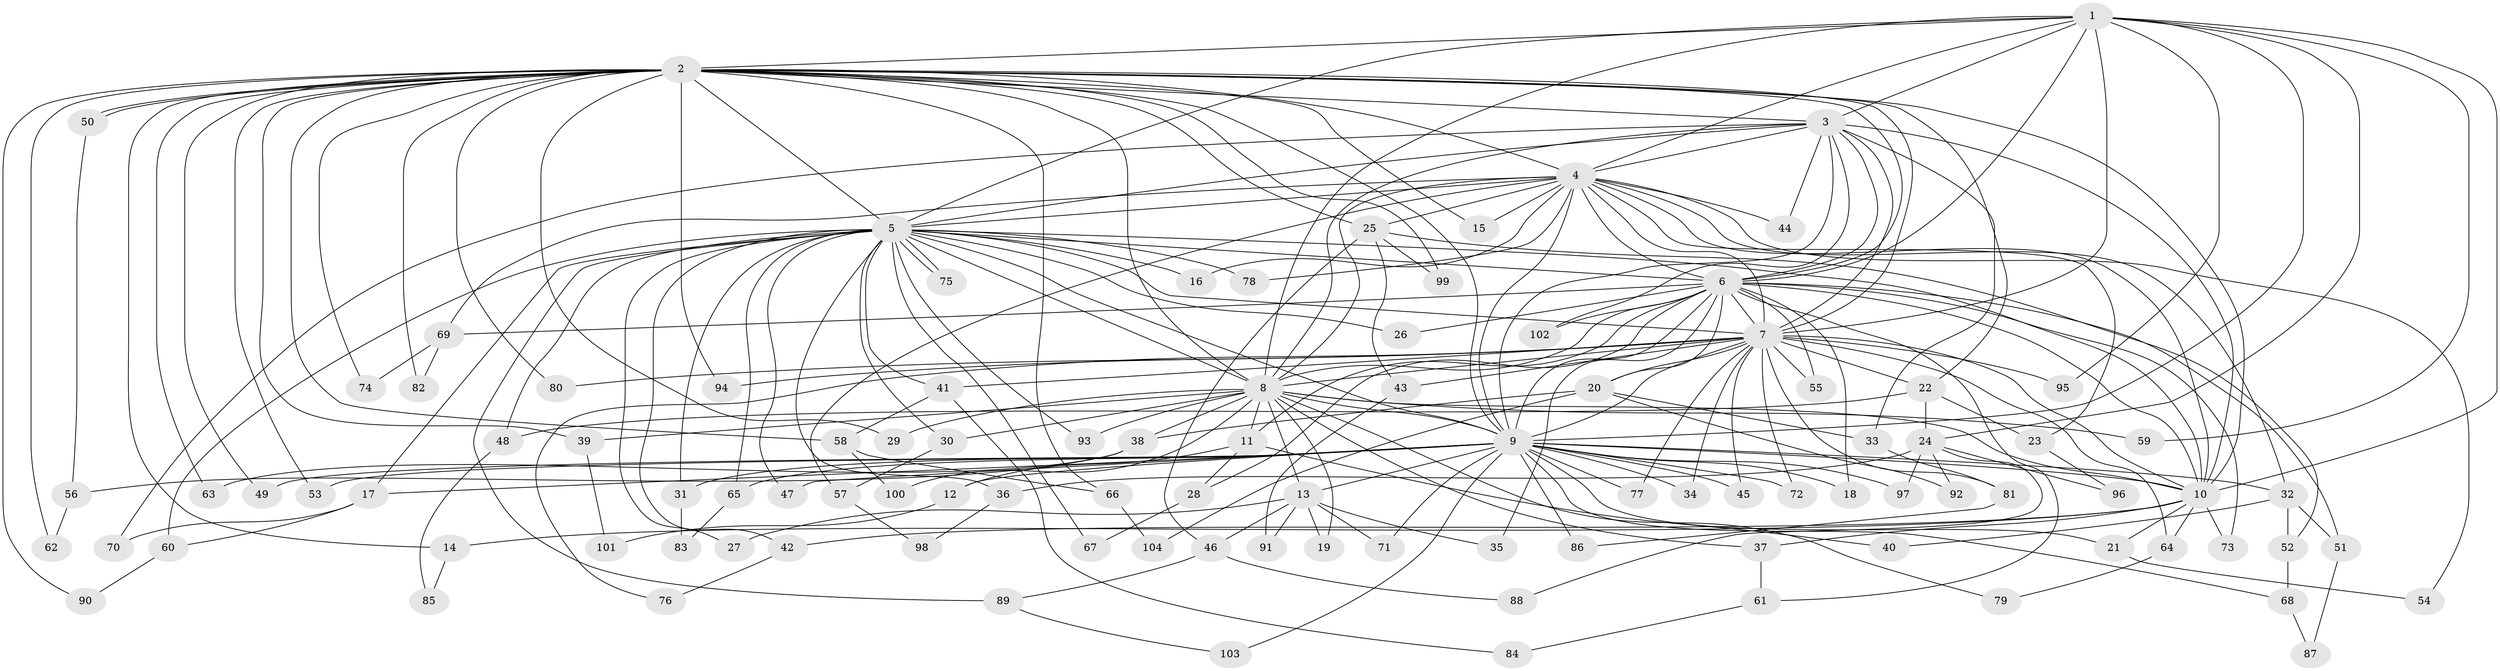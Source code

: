 // Generated by graph-tools (version 1.1) at 2025/49/03/09/25 03:49:30]
// undirected, 104 vertices, 233 edges
graph export_dot {
graph [start="1"]
  node [color=gray90,style=filled];
  1;
  2;
  3;
  4;
  5;
  6;
  7;
  8;
  9;
  10;
  11;
  12;
  13;
  14;
  15;
  16;
  17;
  18;
  19;
  20;
  21;
  22;
  23;
  24;
  25;
  26;
  27;
  28;
  29;
  30;
  31;
  32;
  33;
  34;
  35;
  36;
  37;
  38;
  39;
  40;
  41;
  42;
  43;
  44;
  45;
  46;
  47;
  48;
  49;
  50;
  51;
  52;
  53;
  54;
  55;
  56;
  57;
  58;
  59;
  60;
  61;
  62;
  63;
  64;
  65;
  66;
  67;
  68;
  69;
  70;
  71;
  72;
  73;
  74;
  75;
  76;
  77;
  78;
  79;
  80;
  81;
  82;
  83;
  84;
  85;
  86;
  87;
  88;
  89;
  90;
  91;
  92;
  93;
  94;
  95;
  96;
  97;
  98;
  99;
  100;
  101;
  102;
  103;
  104;
  1 -- 2;
  1 -- 3;
  1 -- 4;
  1 -- 5;
  1 -- 6;
  1 -- 7;
  1 -- 8;
  1 -- 9;
  1 -- 10;
  1 -- 24;
  1 -- 59;
  1 -- 95;
  2 -- 3;
  2 -- 4;
  2 -- 5;
  2 -- 6;
  2 -- 7;
  2 -- 8;
  2 -- 9;
  2 -- 10;
  2 -- 14;
  2 -- 15;
  2 -- 22;
  2 -- 25;
  2 -- 29;
  2 -- 39;
  2 -- 49;
  2 -- 50;
  2 -- 50;
  2 -- 53;
  2 -- 58;
  2 -- 62;
  2 -- 63;
  2 -- 66;
  2 -- 74;
  2 -- 80;
  2 -- 82;
  2 -- 90;
  2 -- 94;
  2 -- 99;
  3 -- 4;
  3 -- 5;
  3 -- 6;
  3 -- 7;
  3 -- 8;
  3 -- 9;
  3 -- 10;
  3 -- 33;
  3 -- 44;
  3 -- 70;
  3 -- 102;
  4 -- 5;
  4 -- 6;
  4 -- 7;
  4 -- 8;
  4 -- 9;
  4 -- 10;
  4 -- 15;
  4 -- 16;
  4 -- 23;
  4 -- 25;
  4 -- 32;
  4 -- 44;
  4 -- 54;
  4 -- 57;
  4 -- 69;
  4 -- 78;
  5 -- 6;
  5 -- 7;
  5 -- 8;
  5 -- 9;
  5 -- 10;
  5 -- 16;
  5 -- 17;
  5 -- 26;
  5 -- 27;
  5 -- 30;
  5 -- 31;
  5 -- 36;
  5 -- 41;
  5 -- 42;
  5 -- 47;
  5 -- 48;
  5 -- 60;
  5 -- 65;
  5 -- 67;
  5 -- 75;
  5 -- 75;
  5 -- 78;
  5 -- 89;
  5 -- 93;
  6 -- 7;
  6 -- 8;
  6 -- 9;
  6 -- 10;
  6 -- 11;
  6 -- 18;
  6 -- 20;
  6 -- 26;
  6 -- 28;
  6 -- 35;
  6 -- 51;
  6 -- 55;
  6 -- 61;
  6 -- 69;
  6 -- 73;
  6 -- 102;
  7 -- 8;
  7 -- 9;
  7 -- 10;
  7 -- 20;
  7 -- 22;
  7 -- 34;
  7 -- 41;
  7 -- 43;
  7 -- 45;
  7 -- 55;
  7 -- 64;
  7 -- 72;
  7 -- 76;
  7 -- 77;
  7 -- 80;
  7 -- 81;
  7 -- 94;
  7 -- 95;
  8 -- 9;
  8 -- 10;
  8 -- 11;
  8 -- 13;
  8 -- 19;
  8 -- 29;
  8 -- 30;
  8 -- 37;
  8 -- 38;
  8 -- 39;
  8 -- 59;
  8 -- 79;
  8 -- 93;
  8 -- 100;
  9 -- 10;
  9 -- 12;
  9 -- 13;
  9 -- 17;
  9 -- 18;
  9 -- 21;
  9 -- 31;
  9 -- 32;
  9 -- 34;
  9 -- 45;
  9 -- 47;
  9 -- 49;
  9 -- 53;
  9 -- 65;
  9 -- 68;
  9 -- 71;
  9 -- 72;
  9 -- 77;
  9 -- 86;
  9 -- 97;
  9 -- 103;
  10 -- 14;
  10 -- 21;
  10 -- 37;
  10 -- 42;
  10 -- 64;
  10 -- 73;
  11 -- 12;
  11 -- 28;
  11 -- 40;
  12 -- 101;
  13 -- 19;
  13 -- 27;
  13 -- 35;
  13 -- 46;
  13 -- 71;
  13 -- 91;
  14 -- 85;
  17 -- 60;
  17 -- 70;
  20 -- 33;
  20 -- 38;
  20 -- 92;
  20 -- 104;
  21 -- 54;
  22 -- 23;
  22 -- 24;
  22 -- 48;
  23 -- 96;
  24 -- 36;
  24 -- 88;
  24 -- 92;
  24 -- 96;
  24 -- 97;
  25 -- 43;
  25 -- 46;
  25 -- 52;
  25 -- 99;
  28 -- 67;
  30 -- 57;
  31 -- 83;
  32 -- 40;
  32 -- 51;
  32 -- 52;
  33 -- 81;
  36 -- 98;
  37 -- 61;
  38 -- 56;
  38 -- 63;
  39 -- 101;
  41 -- 58;
  41 -- 84;
  42 -- 76;
  43 -- 91;
  46 -- 88;
  46 -- 89;
  48 -- 85;
  50 -- 56;
  51 -- 87;
  52 -- 68;
  56 -- 62;
  57 -- 98;
  58 -- 66;
  58 -- 100;
  60 -- 90;
  61 -- 84;
  64 -- 79;
  65 -- 83;
  66 -- 104;
  68 -- 87;
  69 -- 74;
  69 -- 82;
  81 -- 86;
  89 -- 103;
}
